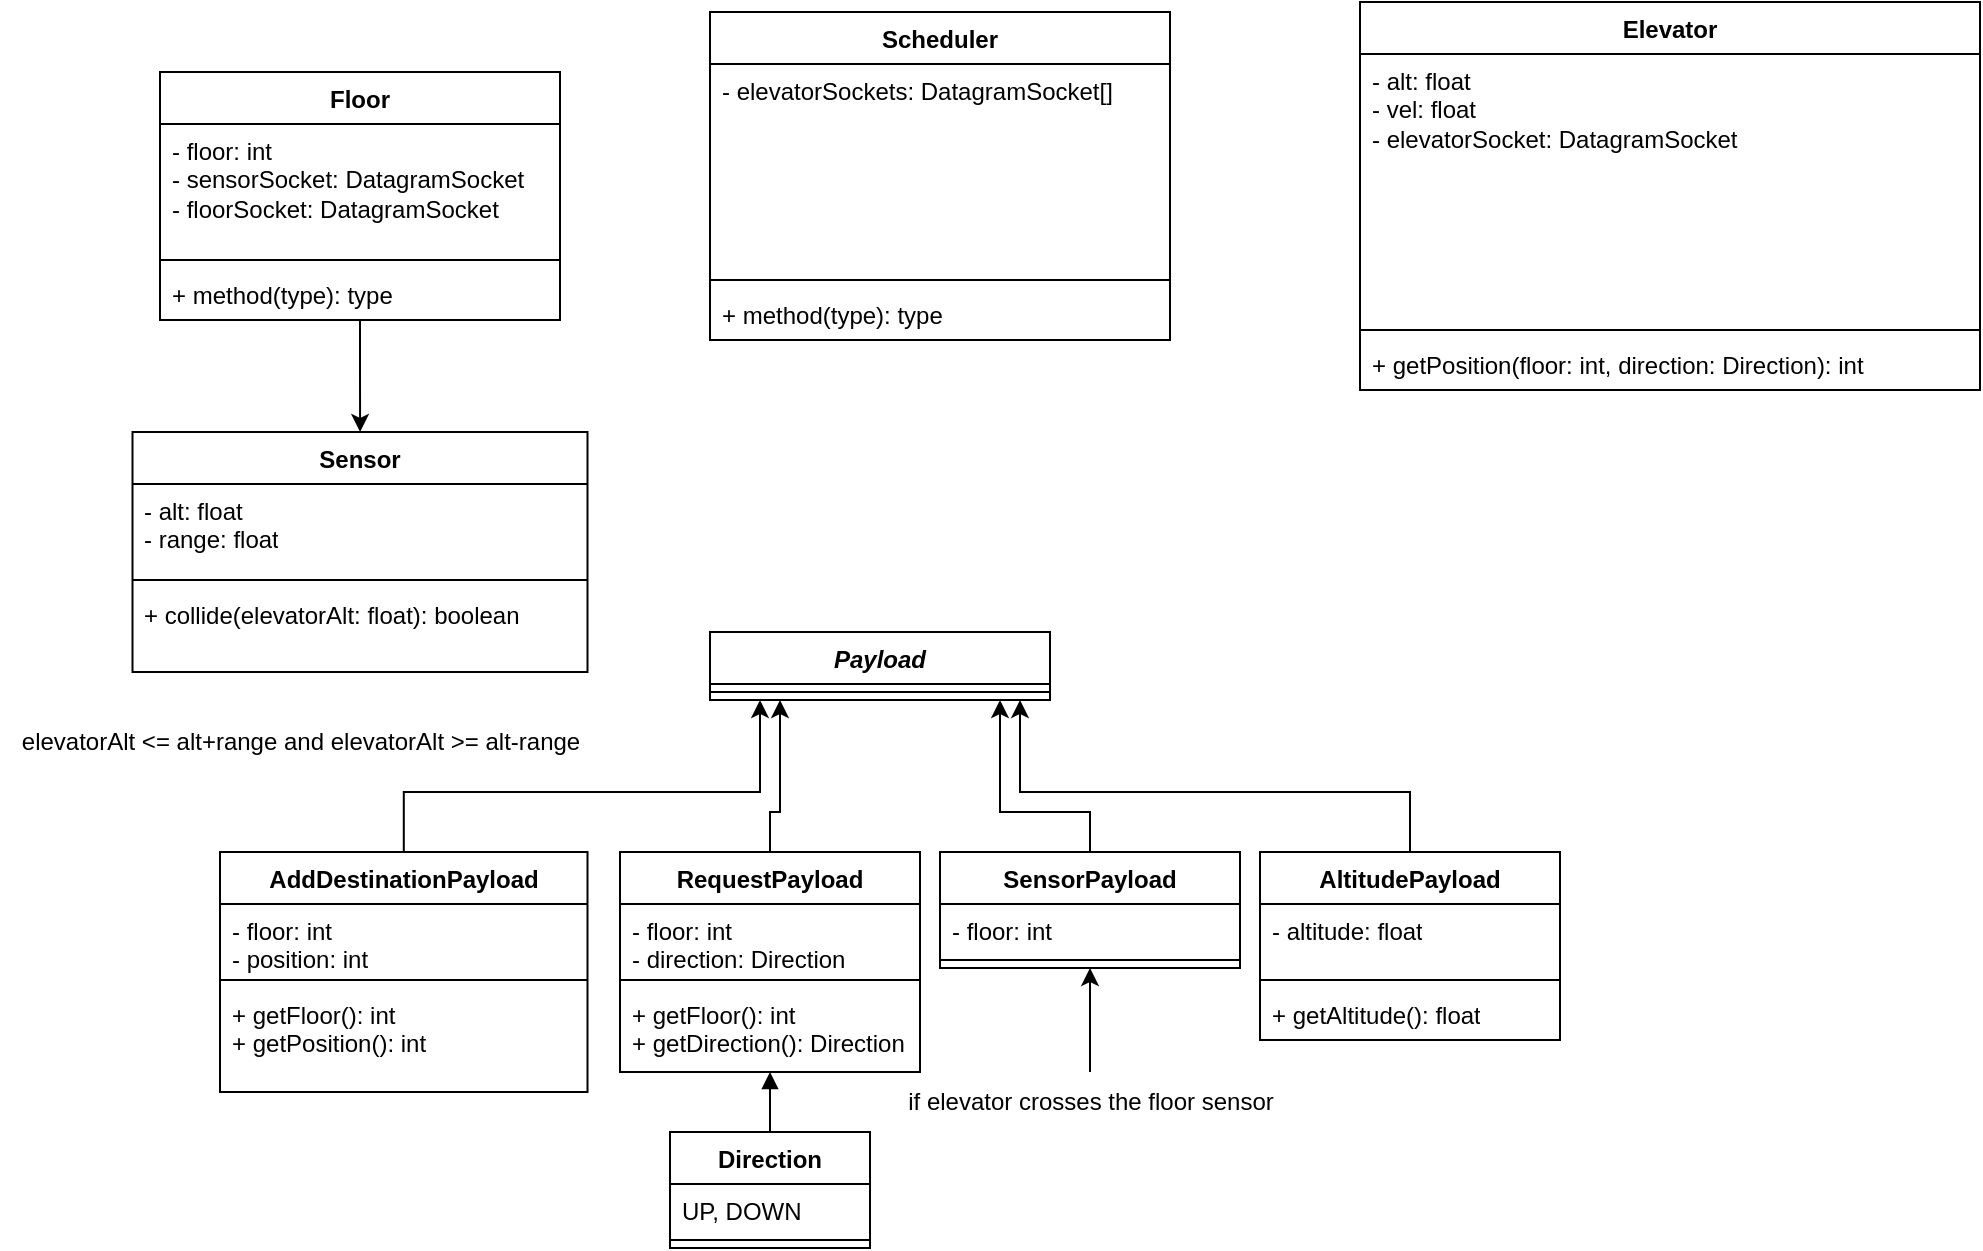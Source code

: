 <mxfile version="23.0.2" type="device">
  <diagram name="Page-1" id="NSd08ep-fCc6EOI4kSMS">
    <mxGraphModel dx="1434" dy="836" grid="1" gridSize="10" guides="1" tooltips="1" connect="1" arrows="1" fold="1" page="0" pageScale="1" pageWidth="827" pageHeight="1169" math="0" shadow="0">
      <root>
        <mxCell id="0" />
        <mxCell id="1" parent="0" />
        <mxCell id="sLSlKUdKtj0iEJOvzMcT-17" value="Sensor" style="swimlane;fontStyle=1;align=center;verticalAlign=top;childLayout=stackLayout;horizontal=1;startSize=26;horizontalStack=0;resizeParent=1;resizeParentMax=0;resizeLast=0;collapsible=1;marginBottom=0;whiteSpace=wrap;html=1;" vertex="1" parent="1">
          <mxGeometry x="66.25" y="340" width="227.5" height="120" as="geometry" />
        </mxCell>
        <mxCell id="sLSlKUdKtj0iEJOvzMcT-18" value="- alt: float&lt;br&gt;- range: float" style="text;strokeColor=none;fillColor=none;align=left;verticalAlign=top;spacingLeft=4;spacingRight=4;overflow=hidden;rotatable=0;points=[[0,0.5],[1,0.5]];portConstraint=eastwest;whiteSpace=wrap;html=1;" vertex="1" parent="sLSlKUdKtj0iEJOvzMcT-17">
          <mxGeometry y="26" width="227.5" height="44" as="geometry" />
        </mxCell>
        <mxCell id="sLSlKUdKtj0iEJOvzMcT-19" value="" style="line;strokeWidth=1;fillColor=none;align=left;verticalAlign=middle;spacingTop=-1;spacingLeft=3;spacingRight=3;rotatable=0;labelPosition=right;points=[];portConstraint=eastwest;strokeColor=inherit;" vertex="1" parent="sLSlKUdKtj0iEJOvzMcT-17">
          <mxGeometry y="70" width="227.5" height="8" as="geometry" />
        </mxCell>
        <mxCell id="sLSlKUdKtj0iEJOvzMcT-20" value="+ collide(elevatorAlt: float): boolean" style="text;strokeColor=none;fillColor=none;align=left;verticalAlign=top;spacingLeft=4;spacingRight=4;overflow=hidden;rotatable=0;points=[[0,0.5],[1,0.5]];portConstraint=eastwest;whiteSpace=wrap;html=1;" vertex="1" parent="sLSlKUdKtj0iEJOvzMcT-17">
          <mxGeometry y="78" width="227.5" height="42" as="geometry" />
        </mxCell>
        <mxCell id="sLSlKUdKtj0iEJOvzMcT-21" value="Elevator" style="swimlane;fontStyle=1;align=center;verticalAlign=top;childLayout=stackLayout;horizontal=1;startSize=26;horizontalStack=0;resizeParent=1;resizeParentMax=0;resizeLast=0;collapsible=1;marginBottom=0;whiteSpace=wrap;html=1;" vertex="1" parent="1">
          <mxGeometry x="680" y="125" width="310" height="194" as="geometry" />
        </mxCell>
        <mxCell id="sLSlKUdKtj0iEJOvzMcT-22" value="- alt: float&lt;br&gt;- vel: float&lt;br&gt;- elevatorSocket: DatagramSocket&lt;br&gt;" style="text;strokeColor=none;fillColor=none;align=left;verticalAlign=top;spacingLeft=4;spacingRight=4;overflow=hidden;rotatable=0;points=[[0,0.5],[1,0.5]];portConstraint=eastwest;whiteSpace=wrap;html=1;" vertex="1" parent="sLSlKUdKtj0iEJOvzMcT-21">
          <mxGeometry y="26" width="310" height="134" as="geometry" />
        </mxCell>
        <mxCell id="sLSlKUdKtj0iEJOvzMcT-23" value="" style="line;strokeWidth=1;fillColor=none;align=left;verticalAlign=middle;spacingTop=-1;spacingLeft=3;spacingRight=3;rotatable=0;labelPosition=right;points=[];portConstraint=eastwest;strokeColor=inherit;" vertex="1" parent="sLSlKUdKtj0iEJOvzMcT-21">
          <mxGeometry y="160" width="310" height="8" as="geometry" />
        </mxCell>
        <mxCell id="sLSlKUdKtj0iEJOvzMcT-24" value="+ getPosition(floor: int, direction: Direction): int" style="text;strokeColor=none;fillColor=none;align=left;verticalAlign=top;spacingLeft=4;spacingRight=4;overflow=hidden;rotatable=0;points=[[0,0.5],[1,0.5]];portConstraint=eastwest;whiteSpace=wrap;html=1;" vertex="1" parent="sLSlKUdKtj0iEJOvzMcT-21">
          <mxGeometry y="168" width="310" height="26" as="geometry" />
        </mxCell>
        <mxCell id="sLSlKUdKtj0iEJOvzMcT-29" style="edgeStyle=orthogonalEdgeStyle;rounded=0;orthogonalLoop=1;jettySize=auto;html=1;" edge="1" parent="1" source="sLSlKUdKtj0iEJOvzMcT-25" target="sLSlKUdKtj0iEJOvzMcT-17">
          <mxGeometry relative="1" as="geometry" />
        </mxCell>
        <mxCell id="sLSlKUdKtj0iEJOvzMcT-25" value="Floor" style="swimlane;fontStyle=1;align=center;verticalAlign=top;childLayout=stackLayout;horizontal=1;startSize=26;horizontalStack=0;resizeParent=1;resizeParentMax=0;resizeLast=0;collapsible=1;marginBottom=0;whiteSpace=wrap;html=1;" vertex="1" parent="1">
          <mxGeometry x="80" y="160" width="200" height="124" as="geometry" />
        </mxCell>
        <mxCell id="sLSlKUdKtj0iEJOvzMcT-26" value="- floor: int&lt;br&gt;- sensorSocket: DatagramSocket&lt;br&gt;- floorSocket: DatagramSocket" style="text;strokeColor=none;fillColor=none;align=left;verticalAlign=top;spacingLeft=4;spacingRight=4;overflow=hidden;rotatable=0;points=[[0,0.5],[1,0.5]];portConstraint=eastwest;whiteSpace=wrap;html=1;" vertex="1" parent="sLSlKUdKtj0iEJOvzMcT-25">
          <mxGeometry y="26" width="200" height="64" as="geometry" />
        </mxCell>
        <mxCell id="sLSlKUdKtj0iEJOvzMcT-27" value="" style="line;strokeWidth=1;fillColor=none;align=left;verticalAlign=middle;spacingTop=-1;spacingLeft=3;spacingRight=3;rotatable=0;labelPosition=right;points=[];portConstraint=eastwest;strokeColor=inherit;" vertex="1" parent="sLSlKUdKtj0iEJOvzMcT-25">
          <mxGeometry y="90" width="200" height="8" as="geometry" />
        </mxCell>
        <mxCell id="sLSlKUdKtj0iEJOvzMcT-28" value="+ method(type): type" style="text;strokeColor=none;fillColor=none;align=left;verticalAlign=top;spacingLeft=4;spacingRight=4;overflow=hidden;rotatable=0;points=[[0,0.5],[1,0.5]];portConstraint=eastwest;whiteSpace=wrap;html=1;" vertex="1" parent="sLSlKUdKtj0iEJOvzMcT-25">
          <mxGeometry y="98" width="200" height="26" as="geometry" />
        </mxCell>
        <mxCell id="sLSlKUdKtj0iEJOvzMcT-30" value="Scheduler" style="swimlane;fontStyle=1;align=center;verticalAlign=top;childLayout=stackLayout;horizontal=1;startSize=26;horizontalStack=0;resizeParent=1;resizeParentMax=0;resizeLast=0;collapsible=1;marginBottom=0;whiteSpace=wrap;html=1;" vertex="1" parent="1">
          <mxGeometry x="355" y="130" width="230" height="164" as="geometry" />
        </mxCell>
        <mxCell id="sLSlKUdKtj0iEJOvzMcT-31" value="- elevatorSockets: DatagramSocket[]&lt;br&gt;" style="text;strokeColor=none;fillColor=none;align=left;verticalAlign=top;spacingLeft=4;spacingRight=4;overflow=hidden;rotatable=0;points=[[0,0.5],[1,0.5]];portConstraint=eastwest;whiteSpace=wrap;html=1;" vertex="1" parent="sLSlKUdKtj0iEJOvzMcT-30">
          <mxGeometry y="26" width="230" height="104" as="geometry" />
        </mxCell>
        <mxCell id="sLSlKUdKtj0iEJOvzMcT-32" value="" style="line;strokeWidth=1;fillColor=none;align=left;verticalAlign=middle;spacingTop=-1;spacingLeft=3;spacingRight=3;rotatable=0;labelPosition=right;points=[];portConstraint=eastwest;strokeColor=inherit;" vertex="1" parent="sLSlKUdKtj0iEJOvzMcT-30">
          <mxGeometry y="130" width="230" height="8" as="geometry" />
        </mxCell>
        <mxCell id="sLSlKUdKtj0iEJOvzMcT-33" value="+ method(type): type" style="text;strokeColor=none;fillColor=none;align=left;verticalAlign=top;spacingLeft=4;spacingRight=4;overflow=hidden;rotatable=0;points=[[0,0.5],[1,0.5]];portConstraint=eastwest;whiteSpace=wrap;html=1;" vertex="1" parent="sLSlKUdKtj0iEJOvzMcT-30">
          <mxGeometry y="138" width="230" height="26" as="geometry" />
        </mxCell>
        <mxCell id="sLSlKUdKtj0iEJOvzMcT-36" value="&lt;i&gt;Payload&lt;/i&gt;" style="swimlane;fontStyle=1;align=center;verticalAlign=top;childLayout=stackLayout;horizontal=1;startSize=26;horizontalStack=0;resizeParent=1;resizeParentMax=0;resizeLast=0;collapsible=1;marginBottom=0;whiteSpace=wrap;html=1;" vertex="1" parent="1">
          <mxGeometry x="355" y="440" width="170" height="34" as="geometry">
            <mxRectangle x="370" y="342" width="90" height="30" as="alternateBounds" />
          </mxGeometry>
        </mxCell>
        <mxCell id="sLSlKUdKtj0iEJOvzMcT-38" value="" style="line;strokeWidth=1;fillColor=none;align=left;verticalAlign=middle;spacingTop=-1;spacingLeft=3;spacingRight=3;rotatable=0;labelPosition=right;points=[];portConstraint=eastwest;strokeColor=inherit;" vertex="1" parent="sLSlKUdKtj0iEJOvzMcT-36">
          <mxGeometry y="26" width="170" height="8" as="geometry" />
        </mxCell>
        <mxCell id="sLSlKUdKtj0iEJOvzMcT-81" style="edgeStyle=orthogonalEdgeStyle;rounded=0;orthogonalLoop=1;jettySize=auto;html=1;" edge="1" parent="1" source="sLSlKUdKtj0iEJOvzMcT-52" target="sLSlKUdKtj0iEJOvzMcT-36">
          <mxGeometry relative="1" as="geometry">
            <Array as="points">
              <mxPoint x="385" y="530" />
              <mxPoint x="390" y="530" />
            </Array>
          </mxGeometry>
        </mxCell>
        <mxCell id="sLSlKUdKtj0iEJOvzMcT-52" value="RequestPayload" style="swimlane;fontStyle=1;align=center;verticalAlign=top;childLayout=stackLayout;horizontal=1;startSize=26;horizontalStack=0;resizeParent=1;resizeParentMax=0;resizeLast=0;collapsible=1;marginBottom=0;whiteSpace=wrap;html=1;" vertex="1" parent="1">
          <mxGeometry x="310" y="550" width="150" height="110" as="geometry">
            <mxRectangle x="310" y="550" width="130" height="30" as="alternateBounds" />
          </mxGeometry>
        </mxCell>
        <mxCell id="sLSlKUdKtj0iEJOvzMcT-53" value="- floor: int&lt;br&gt;- direction: Direction" style="text;strokeColor=none;fillColor=none;align=left;verticalAlign=top;spacingLeft=4;spacingRight=4;overflow=hidden;rotatable=0;points=[[0,0.5],[1,0.5]];portConstraint=eastwest;whiteSpace=wrap;html=1;" vertex="1" parent="sLSlKUdKtj0iEJOvzMcT-52">
          <mxGeometry y="26" width="150" height="34" as="geometry" />
        </mxCell>
        <mxCell id="sLSlKUdKtj0iEJOvzMcT-54" value="" style="line;strokeWidth=1;fillColor=none;align=left;verticalAlign=middle;spacingTop=-1;spacingLeft=3;spacingRight=3;rotatable=0;labelPosition=right;points=[];portConstraint=eastwest;strokeColor=inherit;" vertex="1" parent="sLSlKUdKtj0iEJOvzMcT-52">
          <mxGeometry y="60" width="150" height="8" as="geometry" />
        </mxCell>
        <mxCell id="sLSlKUdKtj0iEJOvzMcT-55" value="+ getFloor(): int&lt;br&gt;+ getDirection(): Direction" style="text;strokeColor=none;fillColor=none;align=left;verticalAlign=top;spacingLeft=4;spacingRight=4;overflow=hidden;rotatable=0;points=[[0,0.5],[1,0.5]];portConstraint=eastwest;whiteSpace=wrap;html=1;" vertex="1" parent="sLSlKUdKtj0iEJOvzMcT-52">
          <mxGeometry y="68" width="150" height="42" as="geometry" />
        </mxCell>
        <mxCell id="sLSlKUdKtj0iEJOvzMcT-82" style="edgeStyle=orthogonalEdgeStyle;rounded=0;orthogonalLoop=1;jettySize=auto;html=1;" edge="1" parent="1" source="sLSlKUdKtj0iEJOvzMcT-56" target="sLSlKUdKtj0iEJOvzMcT-36">
          <mxGeometry relative="1" as="geometry">
            <Array as="points">
              <mxPoint x="545" y="530" />
              <mxPoint x="500" y="530" />
            </Array>
          </mxGeometry>
        </mxCell>
        <mxCell id="sLSlKUdKtj0iEJOvzMcT-56" value="SensorPayload" style="swimlane;fontStyle=1;align=center;verticalAlign=top;childLayout=stackLayout;horizontal=1;startSize=26;horizontalStack=0;resizeParent=1;resizeParentMax=0;resizeLast=0;collapsible=1;marginBottom=0;whiteSpace=wrap;html=1;" vertex="1" parent="1">
          <mxGeometry x="470" y="550" width="150" height="58" as="geometry" />
        </mxCell>
        <mxCell id="sLSlKUdKtj0iEJOvzMcT-85" value="- floor: int" style="text;strokeColor=none;fillColor=none;align=left;verticalAlign=top;spacingLeft=4;spacingRight=4;overflow=hidden;rotatable=0;points=[[0,0.5],[1,0.5]];portConstraint=eastwest;whiteSpace=wrap;html=1;" vertex="1" parent="sLSlKUdKtj0iEJOvzMcT-56">
          <mxGeometry y="26" width="150" height="24" as="geometry" />
        </mxCell>
        <mxCell id="sLSlKUdKtj0iEJOvzMcT-58" value="" style="line;strokeWidth=1;fillColor=none;align=left;verticalAlign=middle;spacingTop=-1;spacingLeft=3;spacingRight=3;rotatable=0;labelPosition=right;points=[];portConstraint=eastwest;strokeColor=inherit;" vertex="1" parent="sLSlKUdKtj0iEJOvzMcT-56">
          <mxGeometry y="50" width="150" height="8" as="geometry" />
        </mxCell>
        <mxCell id="sLSlKUdKtj0iEJOvzMcT-83" style="edgeStyle=orthogonalEdgeStyle;rounded=0;orthogonalLoop=1;jettySize=auto;html=1;" edge="1" parent="1" source="sLSlKUdKtj0iEJOvzMcT-60" target="sLSlKUdKtj0iEJOvzMcT-36">
          <mxGeometry relative="1" as="geometry">
            <Array as="points">
              <mxPoint x="705" y="520" />
              <mxPoint x="510" y="520" />
            </Array>
          </mxGeometry>
        </mxCell>
        <mxCell id="sLSlKUdKtj0iEJOvzMcT-60" value="AltitudePayload" style="swimlane;fontStyle=1;align=center;verticalAlign=top;childLayout=stackLayout;horizontal=1;startSize=26;horizontalStack=0;resizeParent=1;resizeParentMax=0;resizeLast=0;collapsible=1;marginBottom=0;whiteSpace=wrap;html=1;" vertex="1" parent="1">
          <mxGeometry x="630" y="550" width="150" height="94" as="geometry" />
        </mxCell>
        <mxCell id="sLSlKUdKtj0iEJOvzMcT-61" value="- altitude: float" style="text;strokeColor=none;fillColor=none;align=left;verticalAlign=top;spacingLeft=4;spacingRight=4;overflow=hidden;rotatable=0;points=[[0,0.5],[1,0.5]];portConstraint=eastwest;whiteSpace=wrap;html=1;" vertex="1" parent="sLSlKUdKtj0iEJOvzMcT-60">
          <mxGeometry y="26" width="150" height="34" as="geometry" />
        </mxCell>
        <mxCell id="sLSlKUdKtj0iEJOvzMcT-62" value="" style="line;strokeWidth=1;fillColor=none;align=left;verticalAlign=middle;spacingTop=-1;spacingLeft=3;spacingRight=3;rotatable=0;labelPosition=right;points=[];portConstraint=eastwest;strokeColor=inherit;" vertex="1" parent="sLSlKUdKtj0iEJOvzMcT-60">
          <mxGeometry y="60" width="150" height="8" as="geometry" />
        </mxCell>
        <mxCell id="sLSlKUdKtj0iEJOvzMcT-63" value="+ getAltitude(): float" style="text;strokeColor=none;fillColor=none;align=left;verticalAlign=top;spacingLeft=4;spacingRight=4;overflow=hidden;rotatable=0;points=[[0,0.5],[1,0.5]];portConstraint=eastwest;whiteSpace=wrap;html=1;" vertex="1" parent="sLSlKUdKtj0iEJOvzMcT-60">
          <mxGeometry y="68" width="150" height="26" as="geometry" />
        </mxCell>
        <mxCell id="sLSlKUdKtj0iEJOvzMcT-65" style="edgeStyle=orthogonalEdgeStyle;rounded=0;orthogonalLoop=1;jettySize=auto;html=1;" edge="1" parent="1" source="sLSlKUdKtj0iEJOvzMcT-64" target="sLSlKUdKtj0iEJOvzMcT-56">
          <mxGeometry relative="1" as="geometry" />
        </mxCell>
        <mxCell id="sLSlKUdKtj0iEJOvzMcT-64" value="if elevator crosses the floor sensor" style="text;html=1;align=center;verticalAlign=middle;resizable=0;points=[];autosize=1;strokeColor=none;fillColor=none;" vertex="1" parent="1">
          <mxGeometry x="440" y="660" width="210" height="30" as="geometry" />
        </mxCell>
        <mxCell id="sLSlKUdKtj0iEJOvzMcT-70" style="edgeStyle=orthogonalEdgeStyle;rounded=0;orthogonalLoop=1;jettySize=auto;html=1;endArrow=block;endFill=1;" edge="1" parent="1" source="sLSlKUdKtj0iEJOvzMcT-66" target="sLSlKUdKtj0iEJOvzMcT-52">
          <mxGeometry relative="1" as="geometry" />
        </mxCell>
        <mxCell id="sLSlKUdKtj0iEJOvzMcT-66" value="Direction" style="swimlane;fontStyle=1;align=center;verticalAlign=top;childLayout=stackLayout;horizontal=1;startSize=26;horizontalStack=0;resizeParent=1;resizeParentMax=0;resizeLast=0;collapsible=1;marginBottom=0;whiteSpace=wrap;html=1;" vertex="1" parent="1">
          <mxGeometry x="335" y="690" width="100" height="58" as="geometry" />
        </mxCell>
        <mxCell id="sLSlKUdKtj0iEJOvzMcT-67" value="UP, DOWN" style="text;strokeColor=none;fillColor=none;align=left;verticalAlign=top;spacingLeft=4;spacingRight=4;overflow=hidden;rotatable=0;points=[[0,0.5],[1,0.5]];portConstraint=eastwest;whiteSpace=wrap;html=1;" vertex="1" parent="sLSlKUdKtj0iEJOvzMcT-66">
          <mxGeometry y="26" width="100" height="24" as="geometry" />
        </mxCell>
        <mxCell id="sLSlKUdKtj0iEJOvzMcT-68" value="" style="line;strokeWidth=1;fillColor=none;align=left;verticalAlign=middle;spacingTop=-1;spacingLeft=3;spacingRight=3;rotatable=0;labelPosition=right;points=[];portConstraint=eastwest;strokeColor=inherit;" vertex="1" parent="sLSlKUdKtj0iEJOvzMcT-66">
          <mxGeometry y="50" width="100" height="8" as="geometry" />
        </mxCell>
        <mxCell id="sLSlKUdKtj0iEJOvzMcT-84" value="elevatorAlt &amp;lt;= alt+range and elevatorAlt &amp;gt;= alt-range" style="text;html=1;align=center;verticalAlign=middle;resizable=0;points=[];autosize=1;strokeColor=none;fillColor=none;" vertex="1" parent="1">
          <mxGeometry y="480" width="300" height="30" as="geometry" />
        </mxCell>
        <mxCell id="sLSlKUdKtj0iEJOvzMcT-90" style="edgeStyle=orthogonalEdgeStyle;rounded=0;orthogonalLoop=1;jettySize=auto;html=1;" edge="1" parent="1" source="sLSlKUdKtj0iEJOvzMcT-86" target="sLSlKUdKtj0iEJOvzMcT-36">
          <mxGeometry relative="1" as="geometry">
            <Array as="points">
              <mxPoint x="202" y="520" />
              <mxPoint x="380" y="520" />
            </Array>
          </mxGeometry>
        </mxCell>
        <mxCell id="sLSlKUdKtj0iEJOvzMcT-86" value="AddDestinationPayload" style="swimlane;fontStyle=1;align=center;verticalAlign=top;childLayout=stackLayout;horizontal=1;startSize=26;horizontalStack=0;resizeParent=1;resizeParentMax=0;resizeLast=0;collapsible=1;marginBottom=0;whiteSpace=wrap;html=1;" vertex="1" parent="1">
          <mxGeometry x="110" y="550" width="183.75" height="120" as="geometry">
            <mxRectangle x="310" y="550" width="130" height="30" as="alternateBounds" />
          </mxGeometry>
        </mxCell>
        <mxCell id="sLSlKUdKtj0iEJOvzMcT-87" value="- floor: int&lt;br&gt;- position: int" style="text;strokeColor=none;fillColor=none;align=left;verticalAlign=top;spacingLeft=4;spacingRight=4;overflow=hidden;rotatable=0;points=[[0,0.5],[1,0.5]];portConstraint=eastwest;whiteSpace=wrap;html=1;" vertex="1" parent="sLSlKUdKtj0iEJOvzMcT-86">
          <mxGeometry y="26" width="183.75" height="34" as="geometry" />
        </mxCell>
        <mxCell id="sLSlKUdKtj0iEJOvzMcT-88" value="" style="line;strokeWidth=1;fillColor=none;align=left;verticalAlign=middle;spacingTop=-1;spacingLeft=3;spacingRight=3;rotatable=0;labelPosition=right;points=[];portConstraint=eastwest;strokeColor=inherit;" vertex="1" parent="sLSlKUdKtj0iEJOvzMcT-86">
          <mxGeometry y="60" width="183.75" height="8" as="geometry" />
        </mxCell>
        <mxCell id="sLSlKUdKtj0iEJOvzMcT-89" value="+ getFloor(): int&lt;br&gt;+ getPosition(): int" style="text;strokeColor=none;fillColor=none;align=left;verticalAlign=top;spacingLeft=4;spacingRight=4;overflow=hidden;rotatable=0;points=[[0,0.5],[1,0.5]];portConstraint=eastwest;whiteSpace=wrap;html=1;" vertex="1" parent="sLSlKUdKtj0iEJOvzMcT-86">
          <mxGeometry y="68" width="183.75" height="52" as="geometry" />
        </mxCell>
      </root>
    </mxGraphModel>
  </diagram>
</mxfile>
